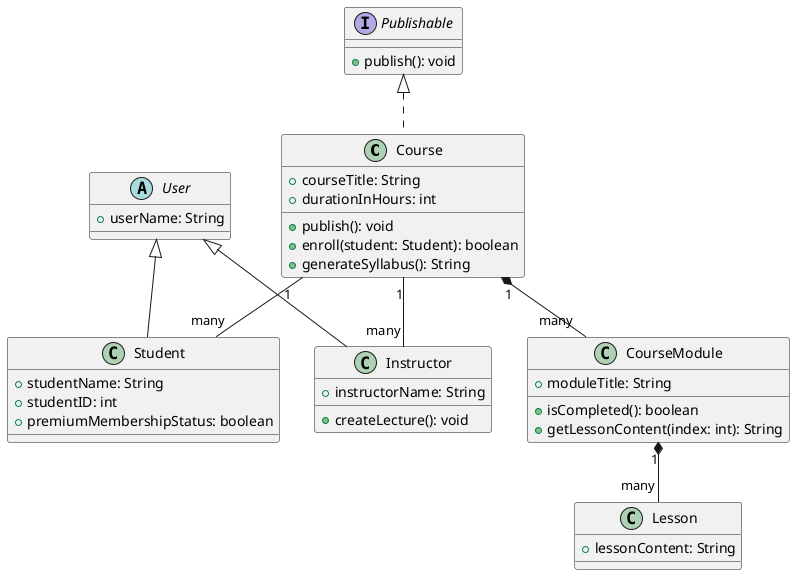 ```plantuml
@startuml
class Course {
    + courseTitle: String
    + durationInHours: int
    + publish(): void
    + enroll(student: Student): boolean
    + generateSyllabus(): String
}

class Instructor {
    + instructorName: String
    + createLecture(): void
}

class CourseModule {
    + moduleTitle: String
    + isCompleted(): boolean
    + getLessonContent(index: int): String
}

class Student {
    + studentName: String
    + studentID: int
    + premiumMembershipStatus: boolean
}

class Lesson {
    + lessonContent: String
}

interface Publishable {
    + publish(): void
}

abstract class User {
    + userName: String
}

Publishable <|.. Course
User <|-- Instructor
User <|-- Student
Course "1" *-- "many" CourseModule
Course "1" -- "many" Instructor
Course "1" -- "many" Student
CourseModule "1" *-- "many" Lesson
@enduml
